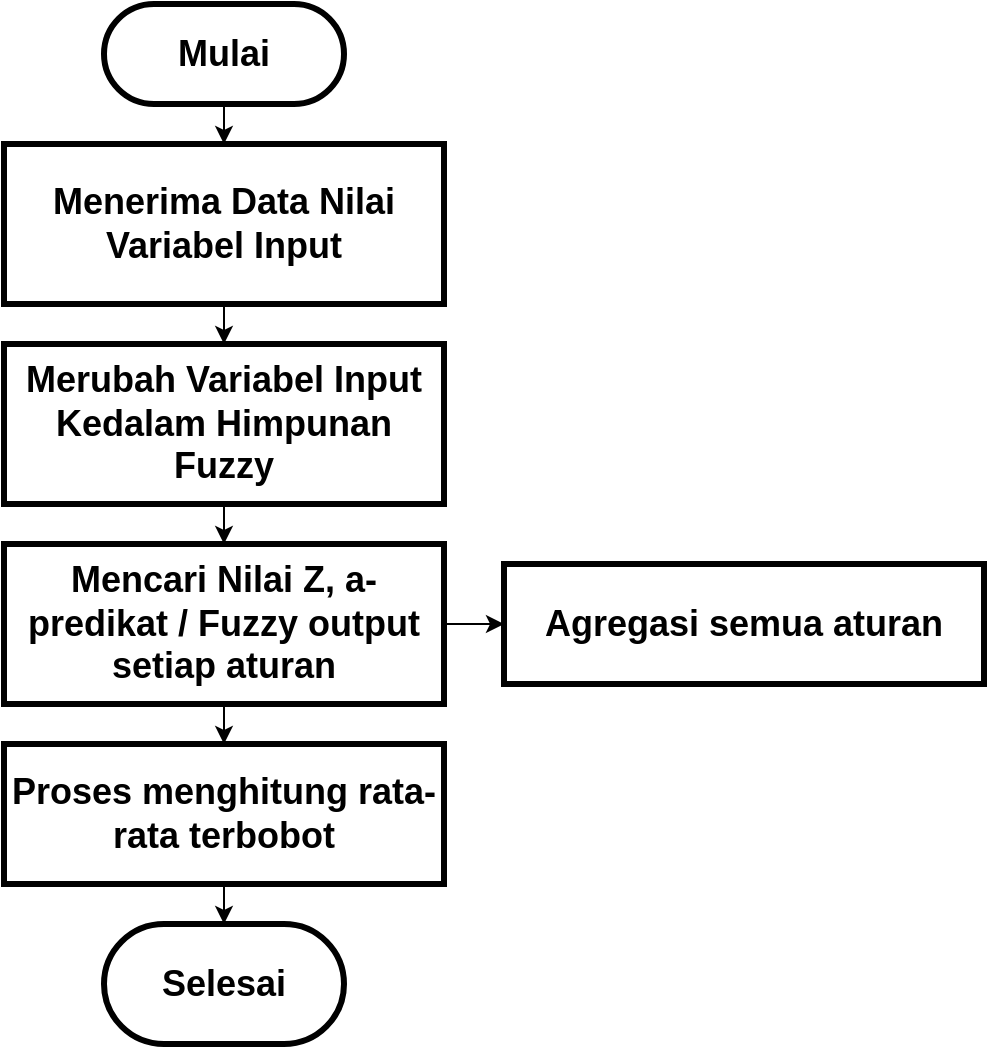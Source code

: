 <mxfile version="14.9.2" type="github">
  <diagram id="dBnzOQytYYxfU3pRU7bc" name="Page-1">
    <mxGraphModel dx="868" dy="377" grid="1" gridSize="10" guides="1" tooltips="1" connect="1" arrows="1" fold="1" page="1" pageScale="1" pageWidth="850" pageHeight="1100" math="0" shadow="0">
      <root>
        <mxCell id="0" />
        <mxCell id="1" parent="0" />
        <mxCell id="ZkDA2Pbo_zlCGj4S_Ms5-2" style="edgeStyle=orthogonalEdgeStyle;rounded=0;orthogonalLoop=1;jettySize=auto;html=1;" parent="1" source="ZkDA2Pbo_zlCGj4S_Ms5-1" target="ZkDA2Pbo_zlCGj4S_Ms5-3" edge="1">
          <mxGeometry relative="1" as="geometry">
            <mxPoint x="400" y="120" as="targetPoint" />
          </mxGeometry>
        </mxCell>
        <mxCell id="ZkDA2Pbo_zlCGj4S_Ms5-1" value="&lt;h2&gt;Mulai&lt;/h2&gt;" style="rounded=1;whiteSpace=wrap;html=1;arcSize=50;strokeWidth=3;" parent="1" vertex="1">
          <mxGeometry x="340" y="40" width="120" height="50" as="geometry" />
        </mxCell>
        <mxCell id="ZkDA2Pbo_zlCGj4S_Ms5-4" style="edgeStyle=orthogonalEdgeStyle;rounded=0;orthogonalLoop=1;jettySize=auto;html=1;" parent="1" source="ZkDA2Pbo_zlCGj4S_Ms5-3" target="ZkDA2Pbo_zlCGj4S_Ms5-5" edge="1">
          <mxGeometry relative="1" as="geometry">
            <mxPoint x="400" y="210" as="targetPoint" />
          </mxGeometry>
        </mxCell>
        <mxCell id="ZkDA2Pbo_zlCGj4S_Ms5-3" value="&lt;h2&gt;Menerima Data Nilai Variabel Input&lt;/h2&gt;" style="rounded=0;whiteSpace=wrap;html=1;strokeWidth=3;" parent="1" vertex="1">
          <mxGeometry x="290" y="110" width="220" height="80" as="geometry" />
        </mxCell>
        <mxCell id="ZkDA2Pbo_zlCGj4S_Ms5-6" style="edgeStyle=orthogonalEdgeStyle;rounded=0;orthogonalLoop=1;jettySize=auto;html=1;" parent="1" source="ZkDA2Pbo_zlCGj4S_Ms5-5" target="ZkDA2Pbo_zlCGj4S_Ms5-7" edge="1">
          <mxGeometry relative="1" as="geometry">
            <mxPoint x="400" y="310" as="targetPoint" />
          </mxGeometry>
        </mxCell>
        <mxCell id="ZkDA2Pbo_zlCGj4S_Ms5-5" value="&lt;h2&gt;Merubah Variabel Input Kedalam Himpunan Fuzzy&lt;/h2&gt;" style="rounded=0;whiteSpace=wrap;html=1;strokeWidth=3;" parent="1" vertex="1">
          <mxGeometry x="290" y="210" width="220" height="80" as="geometry" />
        </mxCell>
        <mxCell id="bWJzJhQUE7417vDQCeUl-1" style="edgeStyle=orthogonalEdgeStyle;rounded=0;orthogonalLoop=1;jettySize=auto;html=1;" edge="1" parent="1" source="ZkDA2Pbo_zlCGj4S_Ms5-7" target="bWJzJhQUE7417vDQCeUl-2">
          <mxGeometry relative="1" as="geometry">
            <mxPoint x="540" y="350" as="targetPoint" />
          </mxGeometry>
        </mxCell>
        <mxCell id="bWJzJhQUE7417vDQCeUl-3" style="edgeStyle=orthogonalEdgeStyle;rounded=0;orthogonalLoop=1;jettySize=auto;html=1;" edge="1" parent="1" source="ZkDA2Pbo_zlCGj4S_Ms5-7" target="bWJzJhQUE7417vDQCeUl-4">
          <mxGeometry relative="1" as="geometry">
            <mxPoint x="400" y="420" as="targetPoint" />
          </mxGeometry>
        </mxCell>
        <mxCell id="ZkDA2Pbo_zlCGj4S_Ms5-7" value="&lt;h2&gt;Mencari Nilai Z, a-predikat / Fuzzy output setiap aturan&lt;/h2&gt;" style="rounded=0;whiteSpace=wrap;html=1;strokeWidth=3;" parent="1" vertex="1">
          <mxGeometry x="290" y="310" width="220" height="80" as="geometry" />
        </mxCell>
        <mxCell id="bWJzJhQUE7417vDQCeUl-2" value="&lt;h2&gt;Agregasi semua aturan&lt;/h2&gt;" style="rounded=0;whiteSpace=wrap;html=1;strokeWidth=3;" vertex="1" parent="1">
          <mxGeometry x="540" y="320" width="240" height="60" as="geometry" />
        </mxCell>
        <mxCell id="bWJzJhQUE7417vDQCeUl-5" style="edgeStyle=orthogonalEdgeStyle;rounded=0;orthogonalLoop=1;jettySize=auto;html=1;" edge="1" parent="1" source="bWJzJhQUE7417vDQCeUl-4" target="bWJzJhQUE7417vDQCeUl-6">
          <mxGeometry relative="1" as="geometry">
            <mxPoint x="400" y="500" as="targetPoint" />
          </mxGeometry>
        </mxCell>
        <mxCell id="bWJzJhQUE7417vDQCeUl-4" value="&lt;h2&gt;Proses menghitung rata-rata terbobot&lt;/h2&gt;" style="rounded=0;whiteSpace=wrap;html=1;strokeWidth=3;" vertex="1" parent="1">
          <mxGeometry x="290" y="410" width="220" height="70" as="geometry" />
        </mxCell>
        <mxCell id="bWJzJhQUE7417vDQCeUl-6" value="&lt;h2&gt;Selesai&lt;/h2&gt;" style="rounded=1;whiteSpace=wrap;html=1;arcSize=50;strokeWidth=3;" vertex="1" parent="1">
          <mxGeometry x="340" y="500" width="120" height="60" as="geometry" />
        </mxCell>
      </root>
    </mxGraphModel>
  </diagram>
</mxfile>
